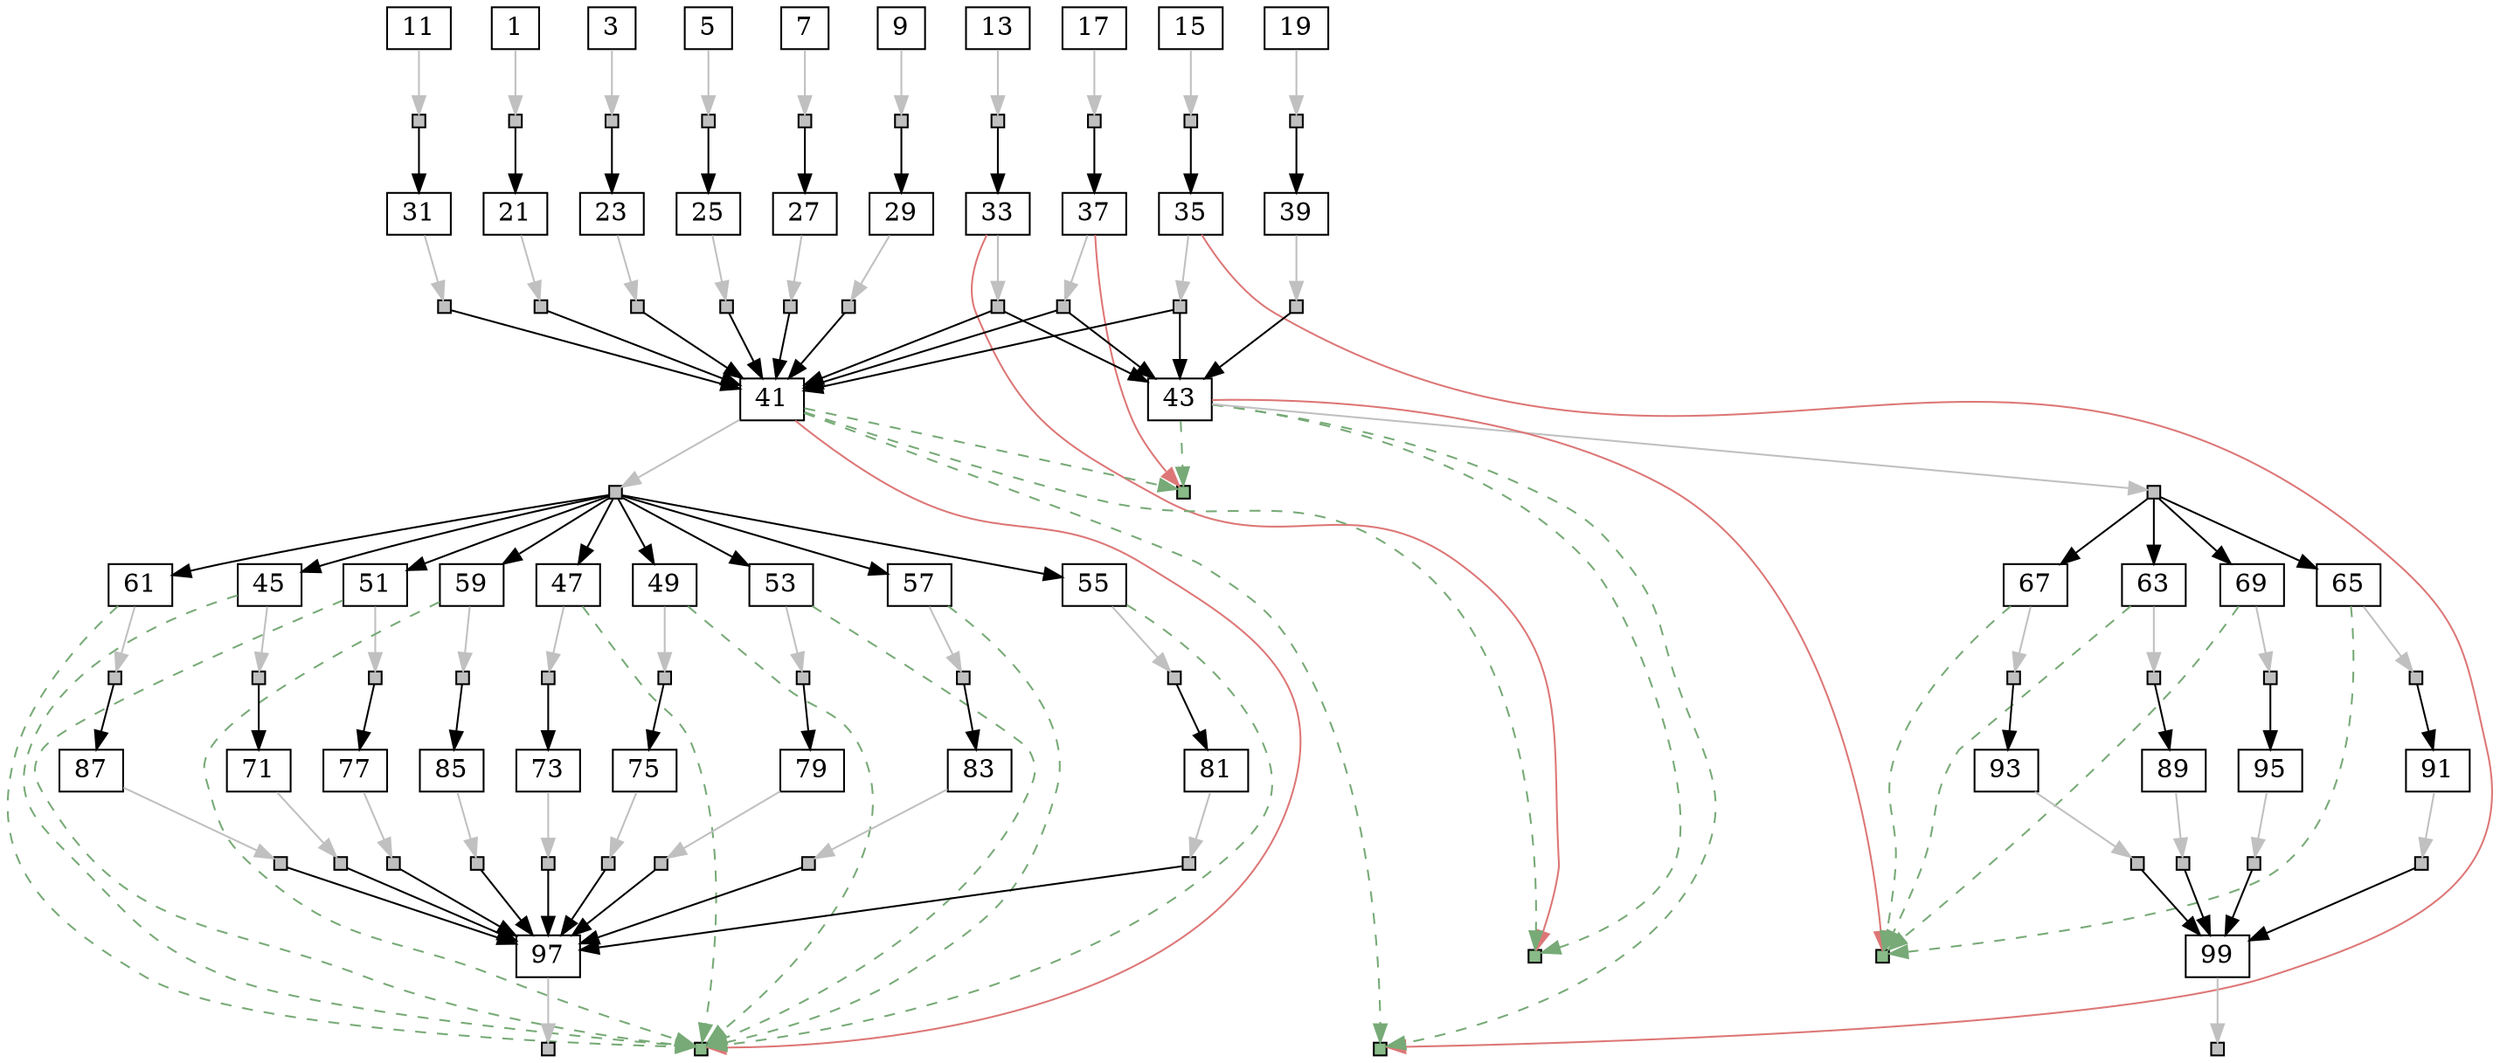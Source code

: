 strict digraph  {
	node [label="\N"];
	1	 [height=0,
		shape=rect,
		size=17.89,
		width=0];
	2	 [fillcolor=gray,
		height=0.1,
		label="",
		shape=rect,
		size=0,
		style=filled,
		width=0.1];
	1 -> 2	 [color=gray,
		size=41483986.0];
	21	 [height=0,
		shape=rect,
		size=514.42,
		width=0];
	2 -> 21	 [size=999450.0];
	3	 [height=0,
		shape=rect,
		size=18.15,
		width=0];
	4	 [fillcolor=gray,
		height=0.1,
		label="",
		shape=rect,
		size=0,
		style=filled,
		width=0.1];
	3 -> 4	 [color=gray,
		size=41540513.0];
	23	 [height=0,
		shape=rect,
		size=557.89,
		width=0];
	4 -> 23	 [size=985722.0];
	5	 [height=0,
		shape=rect,
		size=17.41,
		width=0];
	6	 [fillcolor=gray,
		height=0.1,
		label="",
		shape=rect,
		size=0,
		style=filled,
		width=0.1];
	5 -> 6	 [color=gray,
		size=41529711.0];
	25	 [height=0,
		shape=rect,
		size=594.02,
		width=0];
	6 -> 25	 [size=1015550.0];
	7	 [height=0,
		shape=rect,
		size=17.7,
		width=0];
	8	 [fillcolor=gray,
		height=0.1,
		label="",
		shape=rect,
		size=0,
		style=filled,
		width=0.1];
	7 -> 8	 [color=gray,
		size=41473313.0];
	27	 [height=0,
		shape=rect,
		size=648.07,
		width=0];
	8 -> 27	 [size=975929.0];
	9	 [height=0,
		shape=rect,
		size=18.59,
		width=0];
	10	 [fillcolor=gray,
		height=0.1,
		label="",
		shape=rect,
		size=0,
		style=filled,
		width=0.1];
	9 -> 10	 [color=gray,
		size=41500137.0];
	29	 [height=0,
		shape=rect,
		size=302.71,
		width=0];
	10 -> 29	 [size=988638.0];
	11	 [height=0,
		shape=rect,
		size=17.9,
		width=0];
	12	 [fillcolor=gray,
		height=0.1,
		label="",
		shape=rect,
		size=0,
		style=filled,
		width=0.1];
	11 -> 12	 [color=gray,
		size=41527251.0];
	31	 [height=0,
		shape=rect,
		size=474.44,
		width=0];
	12 -> 31	 [size=974051.0];
	13	 [height=0,
		shape=rect,
		size=18.37,
		width=0];
	14	 [fillcolor=gray,
		height=0.1,
		label="",
		shape=rect,
		size=0,
		style=filled,
		width=0.1];
	13 -> 14	 [color=gray,
		size=41482235.0];
	33	 [height=0,
		shape=rect,
		size=545.24,
		width=0];
	14 -> 33	 [size=994476.0];
	15	 [height=0,
		shape=rect,
		size=17.43,
		width=0];
	16	 [fillcolor=gray,
		height=0.1,
		label="",
		shape=rect,
		size=0,
		style=filled,
		width=0.1];
	15 -> 16	 [color=gray,
		size=41485524.0];
	35	 [height=0,
		shape=rect,
		size=671.72,
		width=0];
	16 -> 35	 [size=978671.0];
	17	 [height=0,
		shape=rect,
		size=17.88,
		width=0];
	18	 [fillcolor=gray,
		height=0.1,
		label="",
		shape=rect,
		size=0,
		style=filled,
		width=0.1];
	17 -> 18	 [color=gray,
		size=41481628.0];
	37	 [height=0,
		shape=rect,
		size=539.96,
		width=0];
	18 -> 37	 [size=987088.0];
	19	 [height=0,
		shape=rect,
		size=17.9,
		width=0];
	20	 [fillcolor=gray,
		height=0.1,
		label="",
		shape=rect,
		size=0,
		style=filled,
		width=0.1];
	19 -> 20	 [color=gray,
		size=41511106.0];
	39	 [height=0,
		shape=rect,
		size=562.74,
		width=0];
	20 -> 39	 [size=995423.0];
	22	 [fillcolor=gray,
		height=0.1,
		label="",
		shape=rect,
		size=0,
		style=filled,
		width=0.1];
	21 -> 22	 [color=gray,
		size=43202654.0];
	41	 [height=0,
		shape=rect,
		size=5.13,
		width=0];
	22 -> 41	 [size=296695.0];
	24	 [fillcolor=gray,
		height=0.1,
		label="",
		shape=rect,
		size=0,
		style=filled,
		width=0.1];
	23 -> 24	 [color=gray,
		size=43219167.0];
	24 -> 41	 [size=242953.0];
	26	 [fillcolor=gray,
		height=0.1,
		label="",
		shape=rect,
		size=0,
		style=filled,
		width=0.1];
	25 -> 26	 [color=gray,
		size=43189839.0];
	26 -> 41	 [size=254255.0];
	28	 [fillcolor=gray,
		height=0.1,
		label="",
		shape=rect,
		size=0,
		style=filled,
		width=0.1];
	27 -> 28	 [color=gray,
		size=43345608.0];
	28 -> 41	 [size=426801.0];
	30	 [fillcolor=gray,
		height=0.1,
		label="",
		shape=rect,
		size=0,
		style=filled,
		width=0.1];
	29 -> 30	 [color=gray,
		size=43385650.0];
	30 -> 41	 [size=452728.0];
	32	 [fillcolor=gray,
		height=0.1,
		label="",
		shape=rect,
		size=0,
		style=filled,
		width=0.1];
	31 -> 32	 [color=gray,
		size=43435865.0];
	32 -> 41	 [size=461242.0];
	34	 [fillcolor=gray,
		height=0.1,
		label="",
		shape=rect,
		size=0,
		style=filled,
		width=0.1];
	33 -> 34	 [color=gray,
		size=43291278.0];
	101	 [fillcolor="#88bb88",
		height=0.1,
		label="",
		shape=rect,
		size=0,
		style=filled,
		width=0.1];
	33 -> 101	 [color="#dd7777",
		size=382016.0,
		weight=0];
	34 -> 41	 [size=0];
	43	 [height=0,
		shape=rect,
		size=5.39,
		width=0];
	34 -> 43	 [size=0];
	36	 [fillcolor=gray,
		height=0.1,
		label="",
		shape=rect,
		size=0,
		style=filled,
		width=0.1];
	35 -> 36	 [color=gray,
		size=43113722.0];
	102	 [fillcolor="#88bb88",
		height=0.1,
		label="",
		shape=rect,
		size=0,
		style=filled,
		width=0.1];
	35 -> 102	 [color="#dd7777",
		size=382016.0,
		weight=0];
	36 -> 41	 [size=0];
	36 -> 43	 [size=0];
	38	 [fillcolor=gray,
		height=0.1,
		label="",
		shape=rect,
		size=0,
		style=filled,
		width=0.1];
	37 -> 38	 [color=gray,
		size=43169854.0];
	103	 [fillcolor="#88bb88",
		height=0.1,
		label="",
		shape=rect,
		size=0,
		style=filled,
		width=0.1];
	37 -> 103	 [color="#dd7777",
		size=382016.0,
		weight=0];
	38 -> 41	 [size=0];
	38 -> 43	 [size=0];
	40	 [fillcolor=gray,
		height=0.1,
		label="",
		shape=rect,
		size=0,
		style=filled,
		width=0.1];
	39 -> 40	 [color=gray,
		size=43394682.0];
	40 -> 43	 [size=457576.0];
	42	 [fillcolor=gray,
		height=0.1,
		label="",
		shape=rect,
		size=0,
		style=filled,
		width=0.1];
	41 -> 42	 [color=gray,
		size=851974.0];
	41 -> 101	 [color="#77aa77",
		size=0,
		style=dashed,
		weight=0];
	41 -> 102	 [color="#77aa77",
		size=0,
		style=dashed,
		weight=0];
	41 -> 103	 [color="#77aa77",
		size=0,
		style=dashed,
		weight=0];
	104	 [fillcolor="#88bb88",
		height=0.1,
		label="",
		shape=rect,
		size=0,
		style=filled,
		width=0.1];
	41 -> 104	 [color="#dd7777",
		size=382016.0,
		weight=0];
	45	 [height=0,
		shape=rect,
		size=5.18,
		width=0];
	42 -> 45	 [size=0];
	47	 [height=0,
		shape=rect,
		size=5.05,
		width=0];
	42 -> 47	 [size=0];
	49	 [height=0,
		shape=rect,
		size=4.85,
		width=0];
	42 -> 49	 [size=0];
	51	 [height=0,
		shape=rect,
		size=5.03,
		width=0];
	42 -> 51	 [size=0];
	53	 [height=0,
		shape=rect,
		size=5.32,
		width=0];
	42 -> 53	 [size=0];
	55	 [height=0,
		shape=rect,
		size=5.22,
		width=0];
	42 -> 55	 [size=0];
	57	 [height=0,
		shape=rect,
		size=5.22,
		width=0];
	42 -> 57	 [size=0];
	59	 [height=0,
		shape=rect,
		size=5.48,
		width=0];
	42 -> 59	 [size=0];
	61	 [height=0,
		shape=rect,
		size=5.34,
		width=0];
	42 -> 61	 [size=0];
	44	 [fillcolor=gray,
		height=0.1,
		label="",
		shape=rect,
		size=0,
		style=filled,
		width=0.1];
	43 -> 44	 [color=gray,
		size=844495.0];
	43 -> 101	 [color="#77aa77",
		size=0,
		style=dashed,
		weight=0];
	43 -> 102	 [color="#77aa77",
		size=0,
		style=dashed,
		weight=0];
	43 -> 103	 [color="#77aa77",
		size=0,
		style=dashed,
		weight=0];
	105	 [fillcolor="#88bb88",
		height=0.1,
		label="",
		shape=rect,
		size=0,
		style=filled,
		width=0.1];
	43 -> 105	 [color="#dd7777",
		size=382016.0,
		weight=0];
	63	 [height=0,
		shape=rect,
		size=5.61,
		width=0];
	44 -> 63	 [size=0];
	65	 [height=0,
		shape=rect,
		size=5.02,
		width=0];
	44 -> 65	 [size=0];
	67	 [height=0,
		shape=rect,
		size=5.62,
		width=0];
	44 -> 67	 [size=0];
	69	 [height=0,
		shape=rect,
		size=5.26,
		width=0];
	44 -> 69	 [size=0];
	46	 [fillcolor=gray,
		height=0.1,
		label="",
		shape=rect,
		size=0,
		style=filled,
		width=0.1];
	45 -> 46	 [color=gray,
		size=37766.0];
	45 -> 104	 [color="#77aa77",
		size=0,
		style=dashed,
		weight=0];
	71	 [height=0,
		shape=rect,
		size=509.3,
		width=0];
	46 -> 71	 [size=7225.0];
	48	 [fillcolor=gray,
		height=0.1,
		label="",
		shape=rect,
		size=0,
		style=filled,
		width=0.1];
	47 -> 48	 [color=gray,
		size=39151.0];
	47 -> 104	 [color="#77aa77",
		size=0,
		style=dashed,
		weight=0];
	73	 [height=0,
		shape=rect,
		size=299.59,
		width=0];
	48 -> 73	 [size=8610.0];
	50	 [fillcolor=gray,
		height=0.1,
		label="",
		shape=rect,
		size=0,
		style=filled,
		width=0.1];
	49 -> 50	 [color=gray,
		size=37576.0];
	49 -> 104	 [color="#77aa77",
		size=0,
		style=dashed,
		weight=0];
	75	 [height=0,
		shape=rect,
		size=669.37,
		width=0];
	50 -> 75	 [size=7035.0];
	52	 [fillcolor=gray,
		height=0.1,
		label="",
		shape=rect,
		size=0,
		style=filled,
		width=0.1];
	51 -> 52	 [color=gray,
		size=42145.0];
	51 -> 104	 [color="#77aa77",
		size=0,
		style=dashed,
		weight=0];
	77	 [height=0,
		shape=rect,
		size=625.73,
		width=0];
	52 -> 77	 [size=11604.0];
	54	 [fillcolor=gray,
		height=0.1,
		label="",
		shape=rect,
		size=0,
		style=filled,
		width=0.1];
	53 -> 54	 [color=gray,
		size=49245.0];
	53 -> 104	 [color="#77aa77",
		size=0,
		style=dashed,
		weight=0];
	79	 [height=0,
		shape=rect,
		size=272.46,
		width=0];
	54 -> 79	 [size=18704.0];
	56	 [fillcolor=gray,
		height=0.1,
		label="",
		shape=rect,
		size=0,
		style=filled,
		width=0.1];
	55 -> 56	 [color=gray,
		size=49471.0];
	55 -> 104	 [color="#77aa77",
		size=0,
		style=dashed,
		weight=0];
	81	 [height=0,
		shape=rect,
		size=507.65,
		width=0];
	56 -> 81	 [size=18930.0];
	58	 [fillcolor=gray,
		height=0.1,
		label="",
		shape=rect,
		size=0,
		style=filled,
		width=0.1];
	57 -> 58	 [color=gray,
		size=42416.0];
	57 -> 104	 [color="#77aa77",
		size=0,
		style=dashed,
		weight=0];
	83	 [height=0,
		shape=rect,
		size=252.37,
		width=0];
	58 -> 83	 [size=11875.0];
	60	 [fillcolor=gray,
		height=0.1,
		label="",
		shape=rect,
		size=0,
		style=filled,
		width=0.1];
	59 -> 60	 [color=gray,
		size=38815.0];
	59 -> 104	 [color="#77aa77",
		size=0,
		style=dashed,
		weight=0];
	85	 [height=0,
		shape=rect,
		size=621.82,
		width=0];
	60 -> 85	 [size=8274.0];
	62	 [fillcolor=gray,
		height=0.1,
		label="",
		shape=rect,
		size=0,
		style=filled,
		width=0.1];
	61 -> 62	 [color=gray,
		size=38947.0];
	61 -> 104	 [color="#77aa77",
		size=0,
		style=dashed,
		weight=0];
	87	 [height=0,
		shape=rect,
		size=373.19,
		width=0];
	62 -> 87	 [size=8406.0];
	64	 [fillcolor=gray,
		height=0.1,
		label="",
		shape=rect,
		size=0,
		style=filled,
		width=0.1];
	63 -> 64	 [color=gray,
		size=36873.0];
	63 -> 105	 [color="#77aa77",
		size=0,
		style=dashed,
		weight=0];
	89	 [height=0,
		shape=rect,
		size=333.46,
		width=0];
	64 -> 89	 [size=13811.0];
	66	 [fillcolor=gray,
		height=0.1,
		label="",
		shape=rect,
		size=0,
		style=filled,
		width=0.1];
	65 -> 66	 [color=gray,
		size=40990.0];
	65 -> 105	 [color="#77aa77",
		size=0,
		style=dashed,
		weight=0];
	91	 [height=0,
		shape=rect,
		size=669.08,
		width=0];
	66 -> 91	 [size=17928.0];
	68	 [fillcolor=gray,
		height=0.1,
		label="",
		shape=rect,
		size=0,
		style=filled,
		width=0.1];
	67 -> 68	 [color=gray,
		size=37327.0];
	67 -> 105	 [color="#77aa77",
		size=0,
		style=dashed,
		weight=0];
	93	 [height=0,
		shape=rect,
		size=371.6,
		width=0];
	68 -> 93	 [size=14265.0];
	70	 [fillcolor=gray,
		height=0.1,
		label="",
		shape=rect,
		size=0,
		style=filled,
		width=0.1];
	69 -> 70	 [color=gray,
		size=35175.0];
	69 -> 105	 [color="#77aa77",
		size=0,
		style=dashed,
		weight=0];
	95	 [height=0,
		shape=rect,
		size=413.82,
		width=0];
	70 -> 95	 [size=12113.0];
	72	 [fillcolor=gray,
		height=0.1,
		label="",
		shape=rect,
		size=0,
		style=filled,
		width=0.1];
	71 -> 72	 [color=gray,
		size=43191444.0];
	97	 [height=0,
		shape=rect,
		size=5.05,
		width=0];
	72 -> 97	 [size=285485.0];
	74	 [fillcolor=gray,
		height=0.1,
		label="",
		shape=rect,
		size=0,
		style=filled,
		width=0.1];
	73 -> 74	 [color=gray,
		size=43239812.0];
	74 -> 97	 [size=263598.0];
	76	 [fillcolor=gray,
		height=0.1,
		label="",
		shape=rect,
		size=0,
		style=filled,
		width=0.1];
	75 -> 76	 [color=gray,
		size=43296448.0];
	76 -> 97	 [size=360864.0];
	78	 [fillcolor=gray,
		height=0.1,
		label="",
		shape=rect,
		size=0,
		style=filled,
		width=0.1];
	77 -> 78	 [color=gray,
		size=43248035.0];
	78 -> 97	 [size=329228.0];
	80	 [fillcolor=gray,
		height=0.1,
		label="",
		shape=rect,
		size=0,
		style=filled,
		width=0.1];
	79 -> 80	 [color=gray,
		size=43155515.0];
	80 -> 97	 [size=222593.0];
	82	 [fillcolor=gray,
		height=0.1,
		label="",
		shape=rect,
		size=0,
		style=filled,
		width=0.1];
	81 -> 82	 [color=gray,
		size=43132613.0];
	82 -> 97	 [size=157990.0];
	84	 [fillcolor=gray,
		height=0.1,
		label="",
		shape=rect,
		size=0,
		style=filled,
		width=0.1];
	83 -> 84	 [color=gray,
		size=43080488.0];
	84 -> 97	 [size=171306.0];
	86	 [fillcolor=gray,
		height=0.1,
		label="",
		shape=rect,
		size=0,
		style=filled,
		width=0.1];
	85 -> 86	 [color=gray,
		size=43308121.0];
	86 -> 97	 [size=379845.0];
	88	 [fillcolor=gray,
		height=0.1,
		label="",
		shape=rect,
		size=0,
		style=filled,
		width=0.1];
	87 -> 88	 [color=gray,
		size=43270030.0];
	88 -> 97	 [size=354067.0];
	90	 [fillcolor=gray,
		height=0.1,
		label="",
		shape=rect,
		size=0,
		style=filled,
		width=0.1];
	89 -> 90	 [color=gray,
		size=43171537.0];
	99	 [height=0,
		shape=rect,
		size=5.73,
		width=0];
	90 -> 99	 [size=234431.0];
	92	 [fillcolor=gray,
		height=0.1,
		label="",
		shape=rect,
		size=0,
		style=filled,
		width=0.1];
	91 -> 92	 [color=gray,
		size=43220864.0];
	92 -> 99	 [size=301294.0];
	94	 [fillcolor=gray,
		height=0.1,
		label="",
		shape=rect,
		size=0,
		style=filled,
		width=0.1];
	93 -> 94	 [color=gray,
		size=43120318.0];
	94 -> 99	 [size=212150.0];
	96	 [fillcolor=gray,
		height=0.1,
		label="",
		shape=rect,
		size=0,
		style=filled,
		width=0.1];
	95 -> 96	 [color=gray,
		size=43303125.0];
	96 -> 99	 [size=382016.0];
	98	 [fillcolor=gray,
		height=0.1,
		label="",
		shape=rect,
		size=0,
		style=filled,
		width=0.1];
	97 -> 98	 [color=gray,
		size=39501.0];
	100	 [fillcolor=gray,
		height=0.1,
		label="",
		shape=rect,
		size=0,
		style=filled,
		width=0.1];
	99 -> 100	 [color=gray,
		size=27385.0];
}
